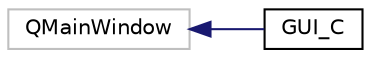 digraph "Graphical Class Hierarchy"
{
 // LATEX_PDF_SIZE
  edge [fontname="Helvetica",fontsize="10",labelfontname="Helvetica",labelfontsize="10"];
  node [fontname="Helvetica",fontsize="10",shape=record];
  rankdir="LR";
  Node61 [label="QMainWindow",height=0.2,width=0.4,color="grey75", fillcolor="white", style="filled",tooltip=" "];
  Node61 -> Node0 [dir="back",color="midnightblue",fontsize="10",style="solid",fontname="Helvetica"];
  Node0 [label="GUI_C",height=0.2,width=0.4,color="black", fillcolor="white", style="filled",URL="$class_g_u_i___c.html",tooltip=" "];
}
